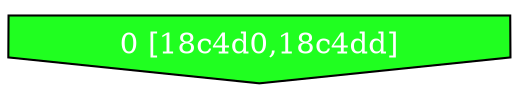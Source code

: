 diGraph libnss3{
	libnss3_0  [style=filled fillcolor="#20FF20" fontcolor="#ffffff" shape=invhouse label="0 [18c4d0,18c4dd]"]


}